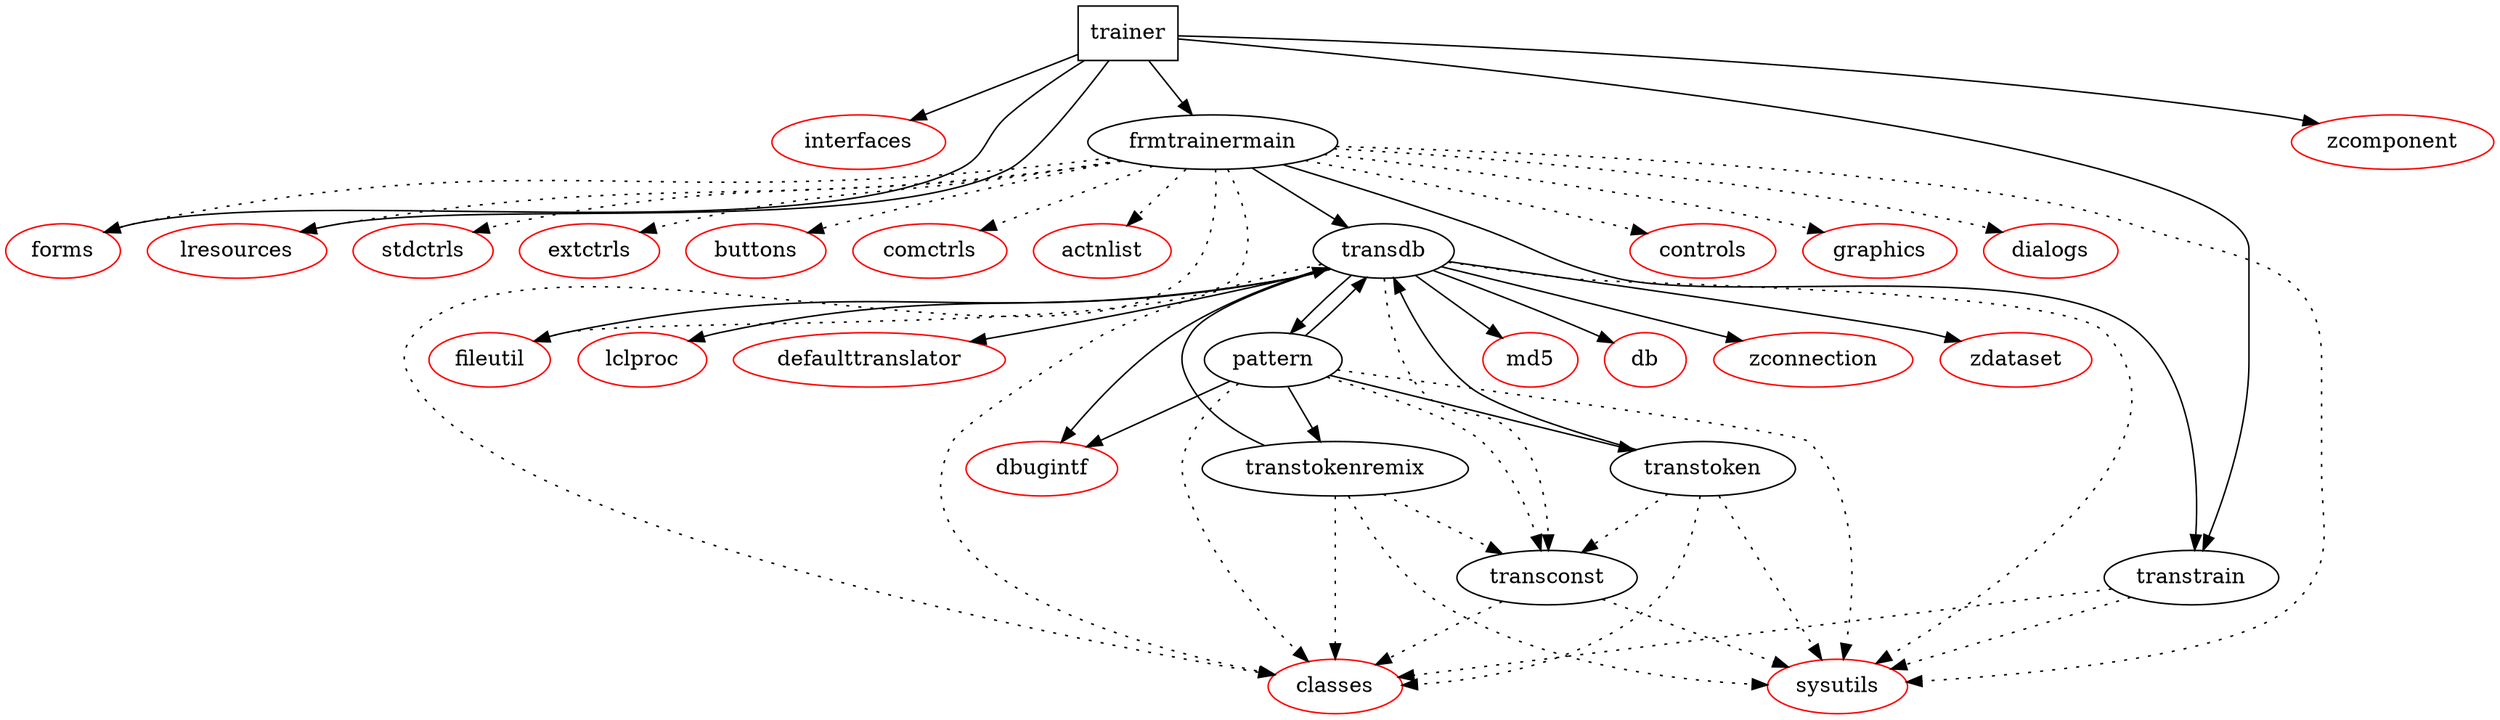 digraph output {
trainer [shape=box]
trainer->interfaces
interfaces [color=red]
trainer->forms
forms [color=red]
trainer->frmtrainermain
node [shape=ellipse]
edge [style=dotted]
frmtrainermain->classes
classes [color=red]
edge [style=dotted]
frmtrainermain->sysutils
sysutils [color=red]
edge [style=dotted]
frmtrainermain->fileutil
fileutil [color=red]
edge [style=dotted]
frmtrainermain->lresources
lresources [color=red]
edge [style=dotted]
frmtrainermain->forms
edge [style=dotted]
frmtrainermain->controls
controls [color=red]
edge [style=dotted]
frmtrainermain->graphics
graphics [color=red]
edge [style=dotted]
frmtrainermain->dialogs
dialogs [color=red]
edge [style=dotted]
frmtrainermain->stdctrls
stdctrls [color=red]
edge [style=dotted]
frmtrainermain->extctrls
extctrls [color=red]
edge [style=dotted]
frmtrainermain->buttons
buttons [color=red]
edge [style=dotted]
frmtrainermain->comctrls
comctrls [color=red]
edge [style=dotted]
frmtrainermain->actnlist
actnlist [color=red]
edge [style=solid]
frmtrainermain->transtrain
node [shape=ellipse]
edge [style=dotted]
transtrain->classes
edge [style=dotted]
transtrain->sysutils
edge [style=solid]
frmtrainermain->transdb
node [shape=ellipse]
edge [style=dotted]
transdb->classes
edge [style=dotted]
transdb->sysutils
edge [style=dotted]
transdb->transconst
node [shape=ellipse]
edge [style=dotted]
transconst->classes
edge [style=dotted]
transconst->sysutils
edge [style=solid]
transdb->md5
md5 [color=red]
edge [style=solid]
transdb->db
db [color=red]
edge [style=solid]
transdb->zconnection
zconnection [color=red]
edge [style=solid]
transdb->zdataset
zdataset [color=red]
edge [style=solid]
transdb->pattern
node [shape=ellipse]
edge [style=dotted]
pattern->classes
edge [style=dotted]
pattern->sysutils
edge [style=dotted]
pattern->transconst
edge [style=solid]
pattern->transtoken
node [shape=ellipse]
edge [style=dotted]
transtoken->classes
edge [style=dotted]
transtoken->sysutils
edge [style=dotted]
transtoken->transconst
edge [style=solid]
transtoken->transdb
edge [style=solid]
pattern->transtokenremix
node [shape=ellipse]
edge [style=dotted]
transtokenremix->classes
edge [style=dotted]
transtokenremix->sysutils
edge [style=dotted]
transtokenremix->transconst
edge [style=solid]
transtokenremix->transdb
edge [style=solid]
pattern->transdb
edge [style=solid]
pattern->dbugintf
dbugintf [color=red]
edge [style=solid]
transdb->dbugintf
edge [style=solid]
transdb->lclproc
lclproc [color=red]
edge [style=solid]
transdb->defaulttranslator
defaulttranslator [color=red]
edge [style=solid]
transdb->fileutil
trainer->lresources
trainer->transtrain
trainer->zcomponent
zcomponent [color=red]
}
